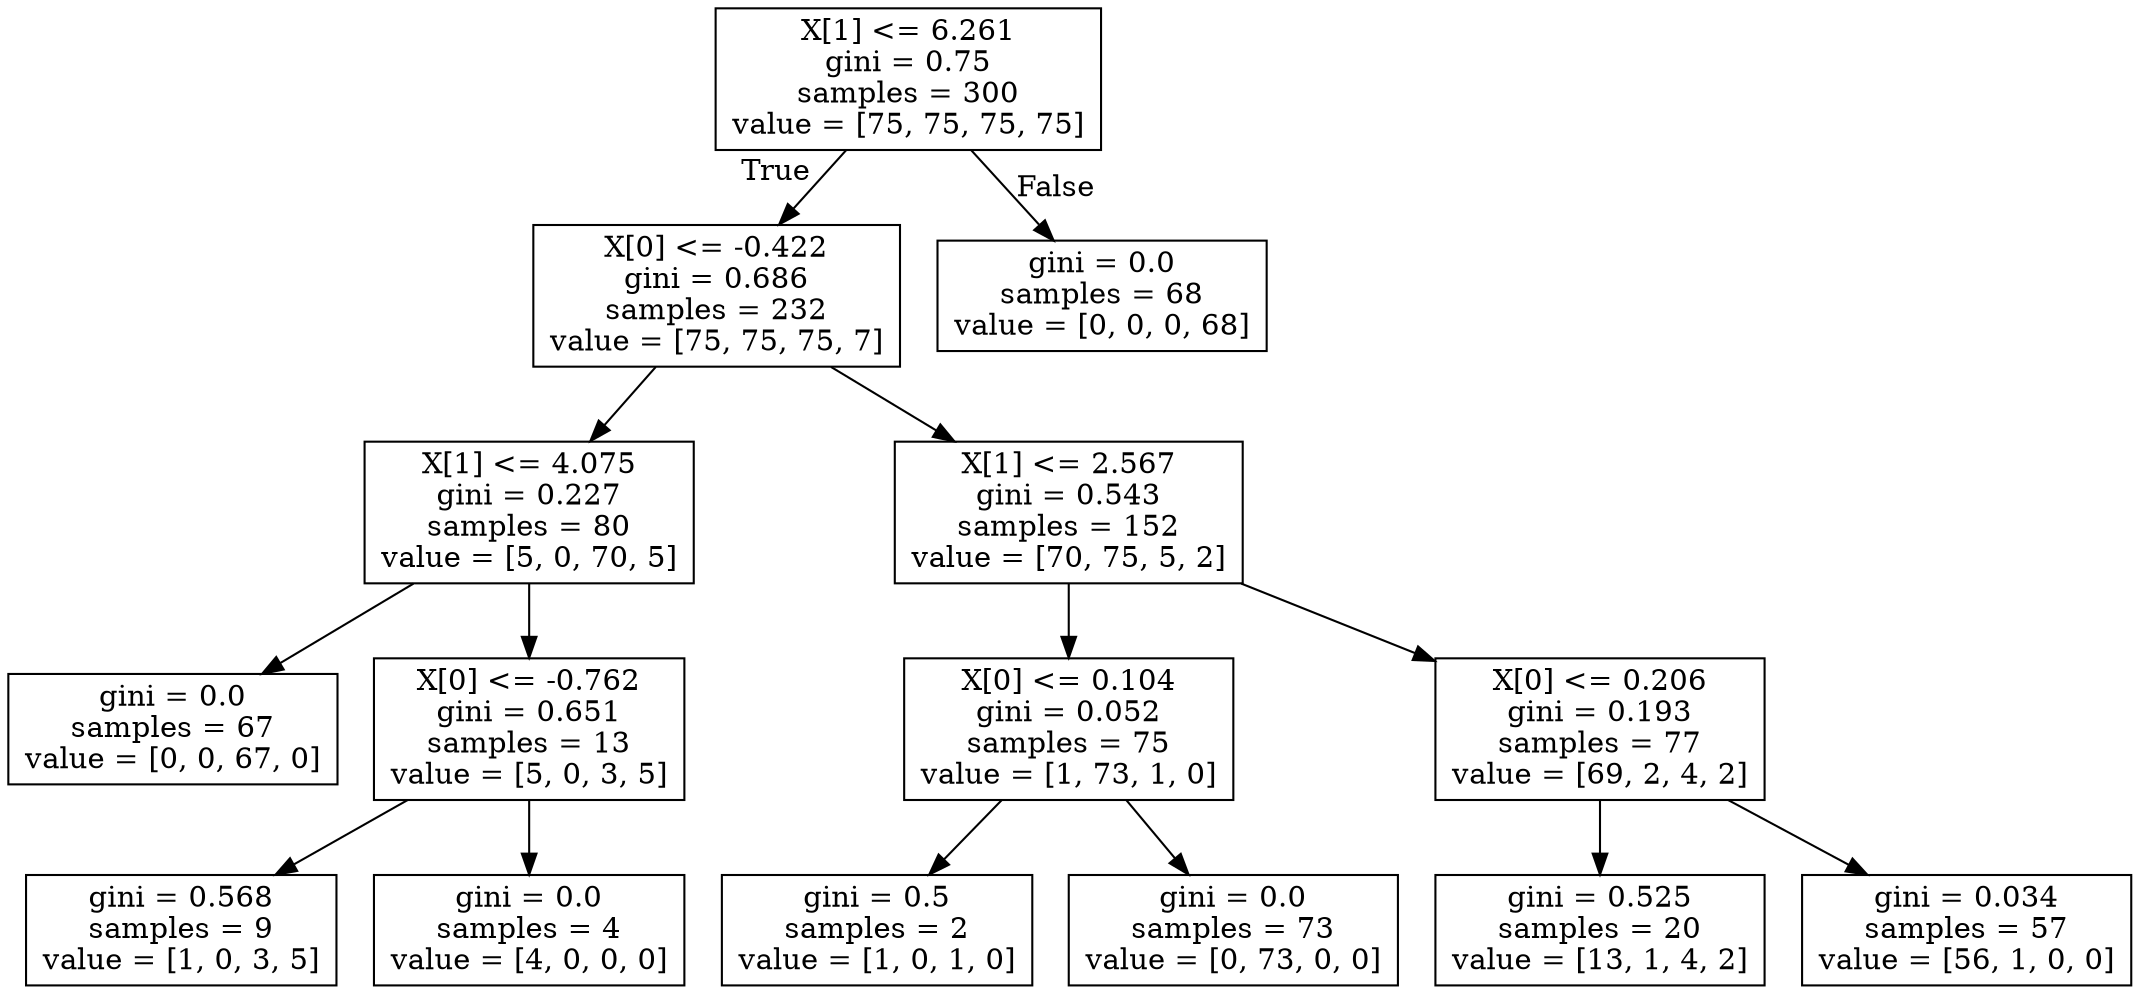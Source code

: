 digraph Tree {
node [shape=box] ;
0 [label="X[1] <= 6.261\ngini = 0.75\nsamples = 300\nvalue = [75, 75, 75, 75]"] ;
1 [label="X[0] <= -0.422\ngini = 0.686\nsamples = 232\nvalue = [75, 75, 75, 7]"] ;
0 -> 1 [labeldistance=2.5, labelangle=45, headlabel="True"] ;
2 [label="X[1] <= 4.075\ngini = 0.227\nsamples = 80\nvalue = [5, 0, 70, 5]"] ;
1 -> 2 ;
3 [label="gini = 0.0\nsamples = 67\nvalue = [0, 0, 67, 0]"] ;
2 -> 3 ;
4 [label="X[0] <= -0.762\ngini = 0.651\nsamples = 13\nvalue = [5, 0, 3, 5]"] ;
2 -> 4 ;
5 [label="gini = 0.568\nsamples = 9\nvalue = [1, 0, 3, 5]"] ;
4 -> 5 ;
6 [label="gini = 0.0\nsamples = 4\nvalue = [4, 0, 0, 0]"] ;
4 -> 6 ;
7 [label="X[1] <= 2.567\ngini = 0.543\nsamples = 152\nvalue = [70, 75, 5, 2]"] ;
1 -> 7 ;
8 [label="X[0] <= 0.104\ngini = 0.052\nsamples = 75\nvalue = [1, 73, 1, 0]"] ;
7 -> 8 ;
9 [label="gini = 0.5\nsamples = 2\nvalue = [1, 0, 1, 0]"] ;
8 -> 9 ;
10 [label="gini = 0.0\nsamples = 73\nvalue = [0, 73, 0, 0]"] ;
8 -> 10 ;
11 [label="X[0] <= 0.206\ngini = 0.193\nsamples = 77\nvalue = [69, 2, 4, 2]"] ;
7 -> 11 ;
12 [label="gini = 0.525\nsamples = 20\nvalue = [13, 1, 4, 2]"] ;
11 -> 12 ;
13 [label="gini = 0.034\nsamples = 57\nvalue = [56, 1, 0, 0]"] ;
11 -> 13 ;
14 [label="gini = 0.0\nsamples = 68\nvalue = [0, 0, 0, 68]"] ;
0 -> 14 [labeldistance=2.5, labelangle=-45, headlabel="False"] ;
}